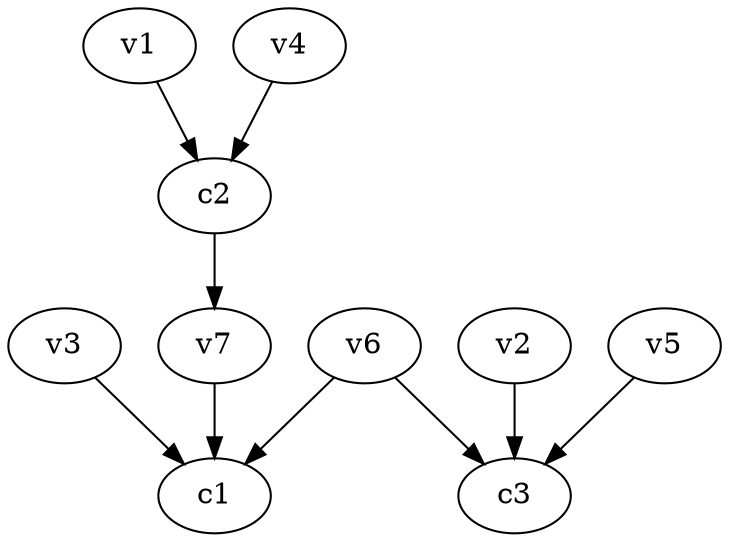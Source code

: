 strict digraph  {
c1;
c2;
c3;
v1;
v2;
v3;
v4;
v5;
v6;
v7;
c2 -> v7  [weight=1];
v1 -> c2  [weight=1];
v2 -> c3  [weight=1];
v3 -> c1  [weight=1];
v4 -> c2  [weight=1];
v5 -> c3  [weight=1];
v6 -> c3  [weight=1];
v6 -> c1  [weight=1];
v7 -> c1  [weight=1];
}
